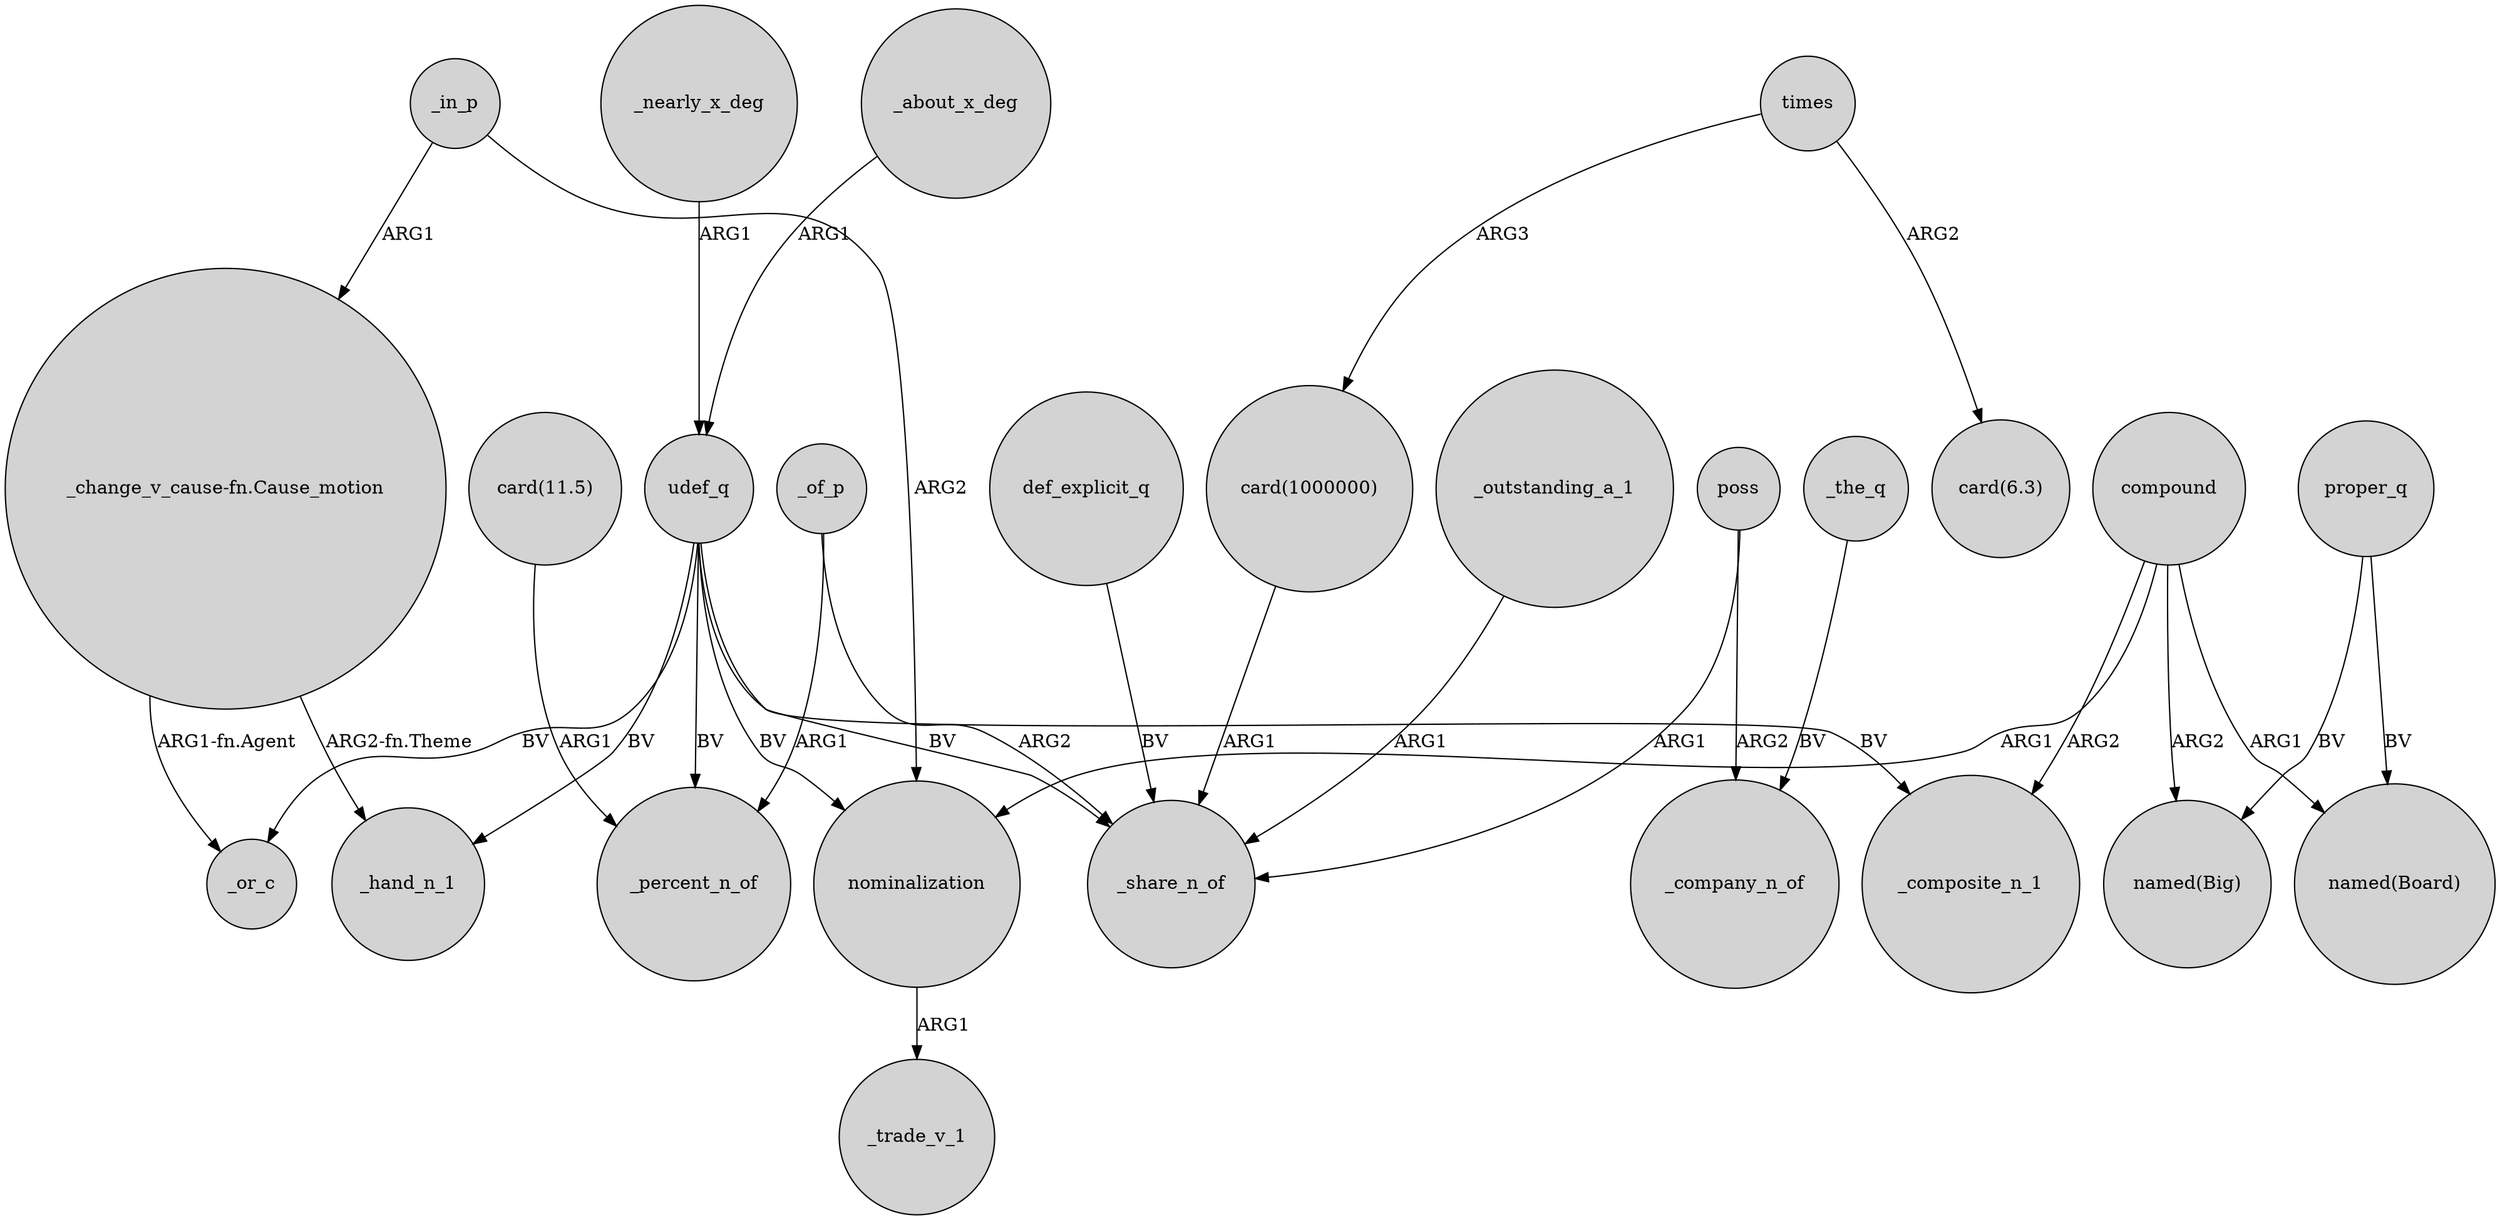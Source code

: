 digraph {
	node [shape=circle style=filled]
	"_change_v_cause-fn.Cause_motion" -> _or_c [label="ARG1-fn.Agent"]
	udef_q -> _hand_n_1 [label=BV]
	"card(11.5)" -> _percent_n_of [label=ARG1]
	compound -> "named(Big)" [label=ARG2]
	udef_q -> nominalization [label=BV]
	def_explicit_q -> _share_n_of [label=BV]
	times -> "card(1000000)" [label=ARG3]
	_of_p -> _percent_n_of [label=ARG1]
	udef_q -> _or_c [label=BV]
	_about_x_deg -> udef_q [label=ARG1]
	"_change_v_cause-fn.Cause_motion" -> _hand_n_1 [label="ARG2-fn.Theme"]
	_outstanding_a_1 -> _share_n_of [label=ARG1]
	compound -> nominalization [label=ARG1]
	poss -> _company_n_of [label=ARG2]
	_in_p -> "_change_v_cause-fn.Cause_motion" [label=ARG1]
	udef_q -> _percent_n_of [label=BV]
	poss -> _share_n_of [label=ARG1]
	udef_q -> _share_n_of [label=BV]
	"card(1000000)" -> _share_n_of [label=ARG1]
	proper_q -> "named(Big)" [label=BV]
	udef_q -> _composite_n_1 [label=BV]
	proper_q -> "named(Board)" [label=BV]
	_nearly_x_deg -> udef_q [label=ARG1]
	compound -> "named(Board)" [label=ARG1]
	_in_p -> nominalization [label=ARG2]
	compound -> _composite_n_1 [label=ARG2]
	times -> "card(6.3)" [label=ARG2]
	_the_q -> _company_n_of [label=BV]
	_of_p -> _share_n_of [label=ARG2]
	nominalization -> _trade_v_1 [label=ARG1]
}

